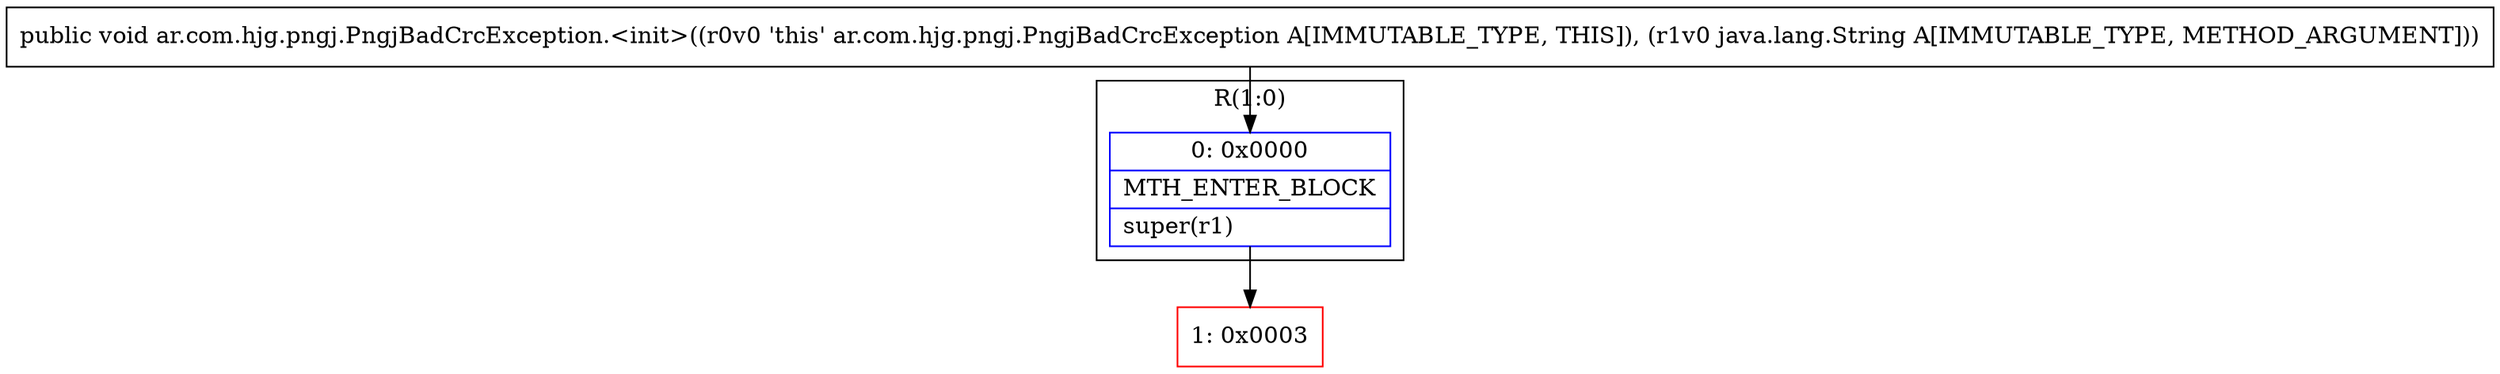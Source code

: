 digraph "CFG forar.com.hjg.pngj.PngjBadCrcException.\<init\>(Ljava\/lang\/String;)V" {
subgraph cluster_Region_1023503224 {
label = "R(1:0)";
node [shape=record,color=blue];
Node_0 [shape=record,label="{0\:\ 0x0000|MTH_ENTER_BLOCK\l|super(r1)\l}"];
}
Node_1 [shape=record,color=red,label="{1\:\ 0x0003}"];
MethodNode[shape=record,label="{public void ar.com.hjg.pngj.PngjBadCrcException.\<init\>((r0v0 'this' ar.com.hjg.pngj.PngjBadCrcException A[IMMUTABLE_TYPE, THIS]), (r1v0 java.lang.String A[IMMUTABLE_TYPE, METHOD_ARGUMENT])) }"];
MethodNode -> Node_0;
Node_0 -> Node_1;
}

